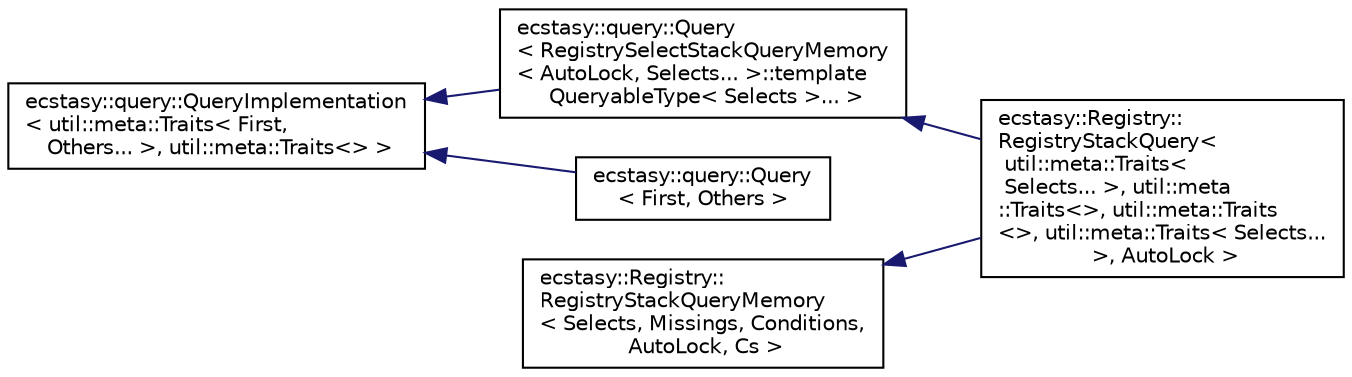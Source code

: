 digraph "Graphical Class Hierarchy"
{
 // LATEX_PDF_SIZE
  edge [fontname="Helvetica",fontsize="10",labelfontname="Helvetica",labelfontsize="10"];
  node [fontname="Helvetica",fontsize="10",shape=record];
  rankdir="LR";
  Node0 [label="ecstasy::query::QueryImplementation\l\< util::meta::Traits\< First,\l Others... \>, util::meta::Traits\<\> \>",height=0.2,width=0.4,color="black", fillcolor="white", style="filled",URL="$classecstasy_1_1query_1_1_query_implementation.html",tooltip=" "];
  Node0 -> Node1 [dir="back",color="midnightblue",fontsize="10",style="solid",fontname="Helvetica"];
  Node1 [label="ecstasy::query::Query\l\< RegistrySelectStackQueryMemory\l\< AutoLock, Selects... \>::template\l QueryableType\< Selects \>... \>",height=0.2,width=0.4,color="black", fillcolor="white", style="filled",URL="$classecstasy_1_1query_1_1_query.html",tooltip=" "];
  Node1 -> Node2 [dir="back",color="midnightblue",fontsize="10",style="solid",fontname="Helvetica"];
  Node2 [label="ecstasy::Registry::\lRegistryStackQuery\<\l util::meta::Traits\<\l Selects... \>, util::meta\l::Traits\<\>, util::meta::Traits\l\<\>, util::meta::Traits\< Selects...\l \>, AutoLock \>",height=0.2,width=0.4,color="black", fillcolor="white", style="filled",URL="$classecstasy_1_1_registry_1_1_registry_stack_query_3_01util_1_1meta_1_1_traits_3_01_selects_8_8_85f410b7f998e9fe9b0fa2e936412400.html",tooltip="Registry query allocating everything on the stack (if allocation required)."];
  Node0 -> Node3 [dir="back",color="midnightblue",fontsize="10",style="solid",fontname="Helvetica"];
  Node3 [label="ecstasy::query::Query\l\< First, Others \>",height=0.2,width=0.4,color="black", fillcolor="white", style="filled",URL="$classecstasy_1_1query_1_1_query.html",tooltip=" "];
  Node164 [label="ecstasy::Registry::\lRegistryStackQueryMemory\l\< Selects, Missings, Conditions,\l AutoLock, Cs \>",height=0.2,width=0.4,color="black", fillcolor="white", style="filled",URL="$classecstasy_1_1_registry_1_1_registry_stack_query_memory.html",tooltip="Base class of RegistryStackQuery."];
  Node164 -> Node2 [dir="back",color="midnightblue",fontsize="10",style="solid",fontname="Helvetica"];
}
